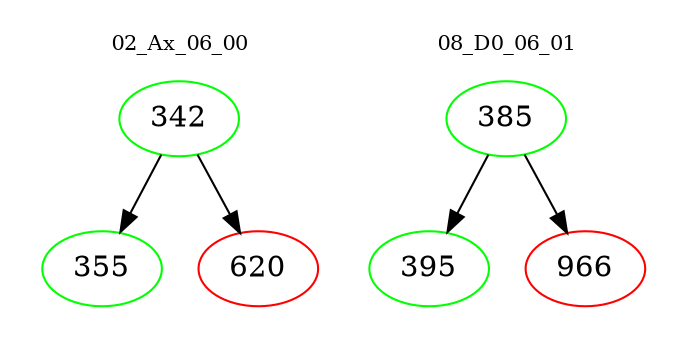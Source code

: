 digraph{
subgraph cluster_0 {
color = white
label = "02_Ax_06_00";
fontsize=10;
T0_342 [label="342", color="green"]
T0_342 -> T0_355 [color="black"]
T0_355 [label="355", color="green"]
T0_342 -> T0_620 [color="black"]
T0_620 [label="620", color="red"]
}
subgraph cluster_1 {
color = white
label = "08_D0_06_01";
fontsize=10;
T1_385 [label="385", color="green"]
T1_385 -> T1_395 [color="black"]
T1_395 [label="395", color="green"]
T1_385 -> T1_966 [color="black"]
T1_966 [label="966", color="red"]
}
}
